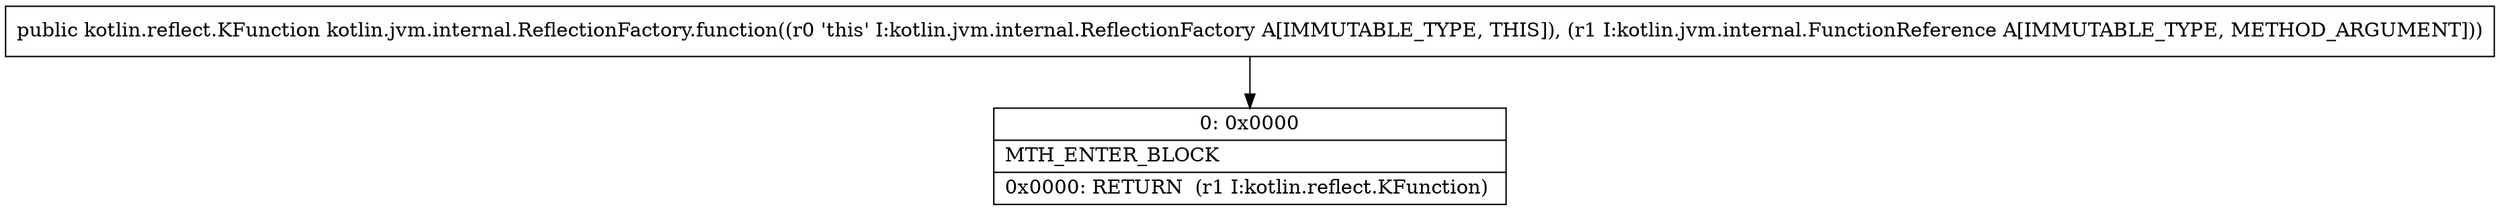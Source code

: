 digraph "CFG forkotlin.jvm.internal.ReflectionFactory.function(Lkotlin\/jvm\/internal\/FunctionReference;)Lkotlin\/reflect\/KFunction;" {
Node_0 [shape=record,label="{0\:\ 0x0000|MTH_ENTER_BLOCK\l|0x0000: RETURN  (r1 I:kotlin.reflect.KFunction) \l}"];
MethodNode[shape=record,label="{public kotlin.reflect.KFunction kotlin.jvm.internal.ReflectionFactory.function((r0 'this' I:kotlin.jvm.internal.ReflectionFactory A[IMMUTABLE_TYPE, THIS]), (r1 I:kotlin.jvm.internal.FunctionReference A[IMMUTABLE_TYPE, METHOD_ARGUMENT])) }"];
MethodNode -> Node_0;
}

